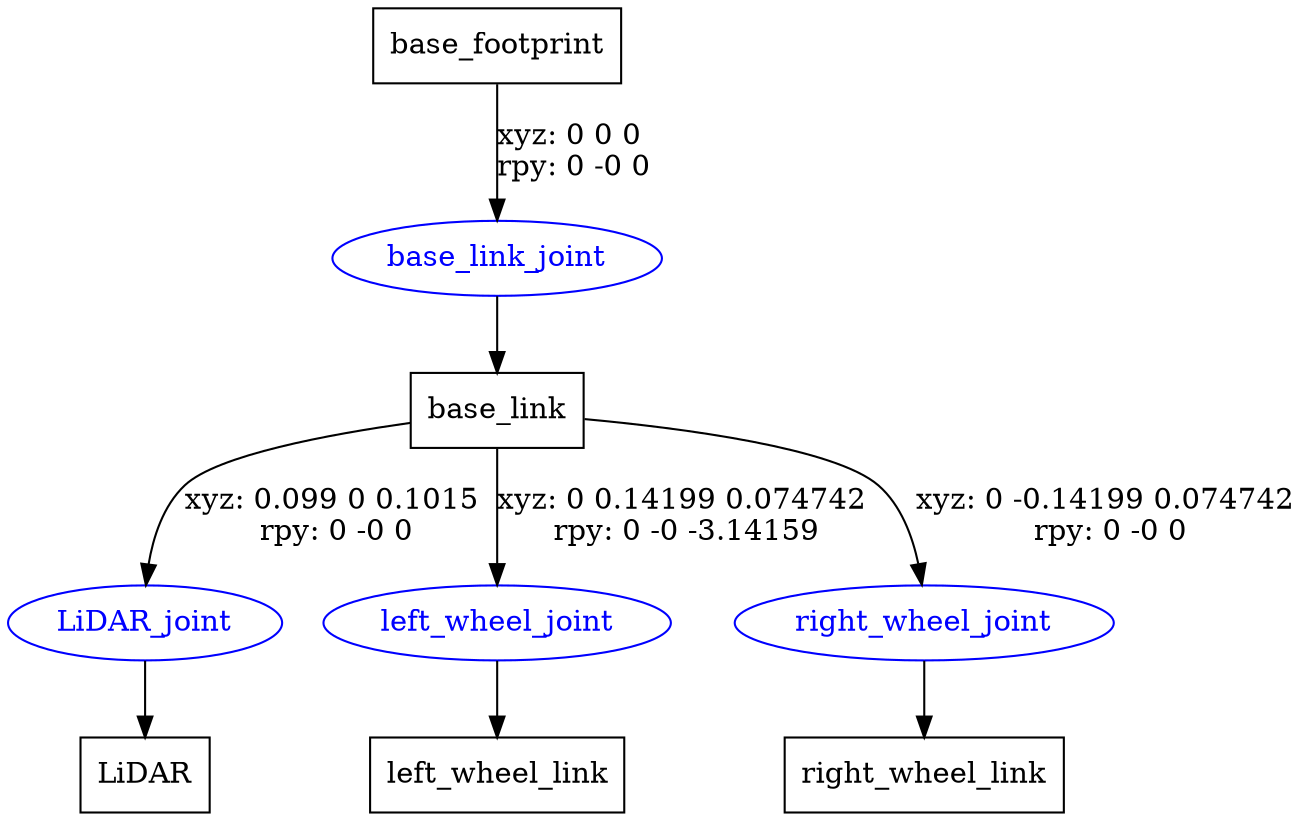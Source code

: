digraph G {
node [shape=box];
"base_footprint" [label="base_footprint"];
"base_link" [label="base_link"];
"LiDAR" [label="LiDAR"];
"left_wheel_link" [label="left_wheel_link"];
"right_wheel_link" [label="right_wheel_link"];
node [shape=ellipse, color=blue, fontcolor=blue];
"base_footprint" -> "base_link_joint" [label="xyz: 0 0 0 \nrpy: 0 -0 0"]
"base_link_joint" -> "base_link"
"base_link" -> "LiDAR_joint" [label="xyz: 0.099 0 0.1015 \nrpy: 0 -0 0"]
"LiDAR_joint" -> "LiDAR"
"base_link" -> "left_wheel_joint" [label="xyz: 0 0.14199 0.074742 \nrpy: 0 -0 -3.14159"]
"left_wheel_joint" -> "left_wheel_link"
"base_link" -> "right_wheel_joint" [label="xyz: 0 -0.14199 0.074742 \nrpy: 0 -0 0"]
"right_wheel_joint" -> "right_wheel_link"
}
